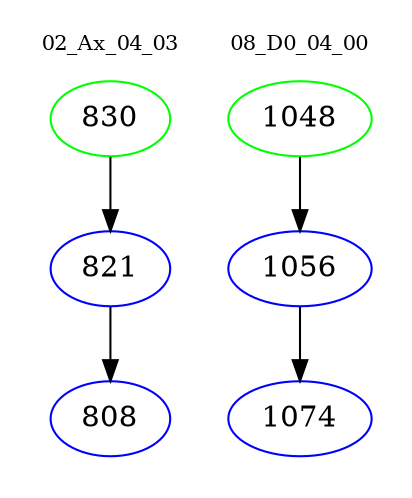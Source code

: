 digraph{
subgraph cluster_0 {
color = white
label = "02_Ax_04_03";
fontsize=10;
T0_830 [label="830", color="green"]
T0_830 -> T0_821 [color="black"]
T0_821 [label="821", color="blue"]
T0_821 -> T0_808 [color="black"]
T0_808 [label="808", color="blue"]
}
subgraph cluster_1 {
color = white
label = "08_D0_04_00";
fontsize=10;
T1_1048 [label="1048", color="green"]
T1_1048 -> T1_1056 [color="black"]
T1_1056 [label="1056", color="blue"]
T1_1056 -> T1_1074 [color="black"]
T1_1074 [label="1074", color="blue"]
}
}
